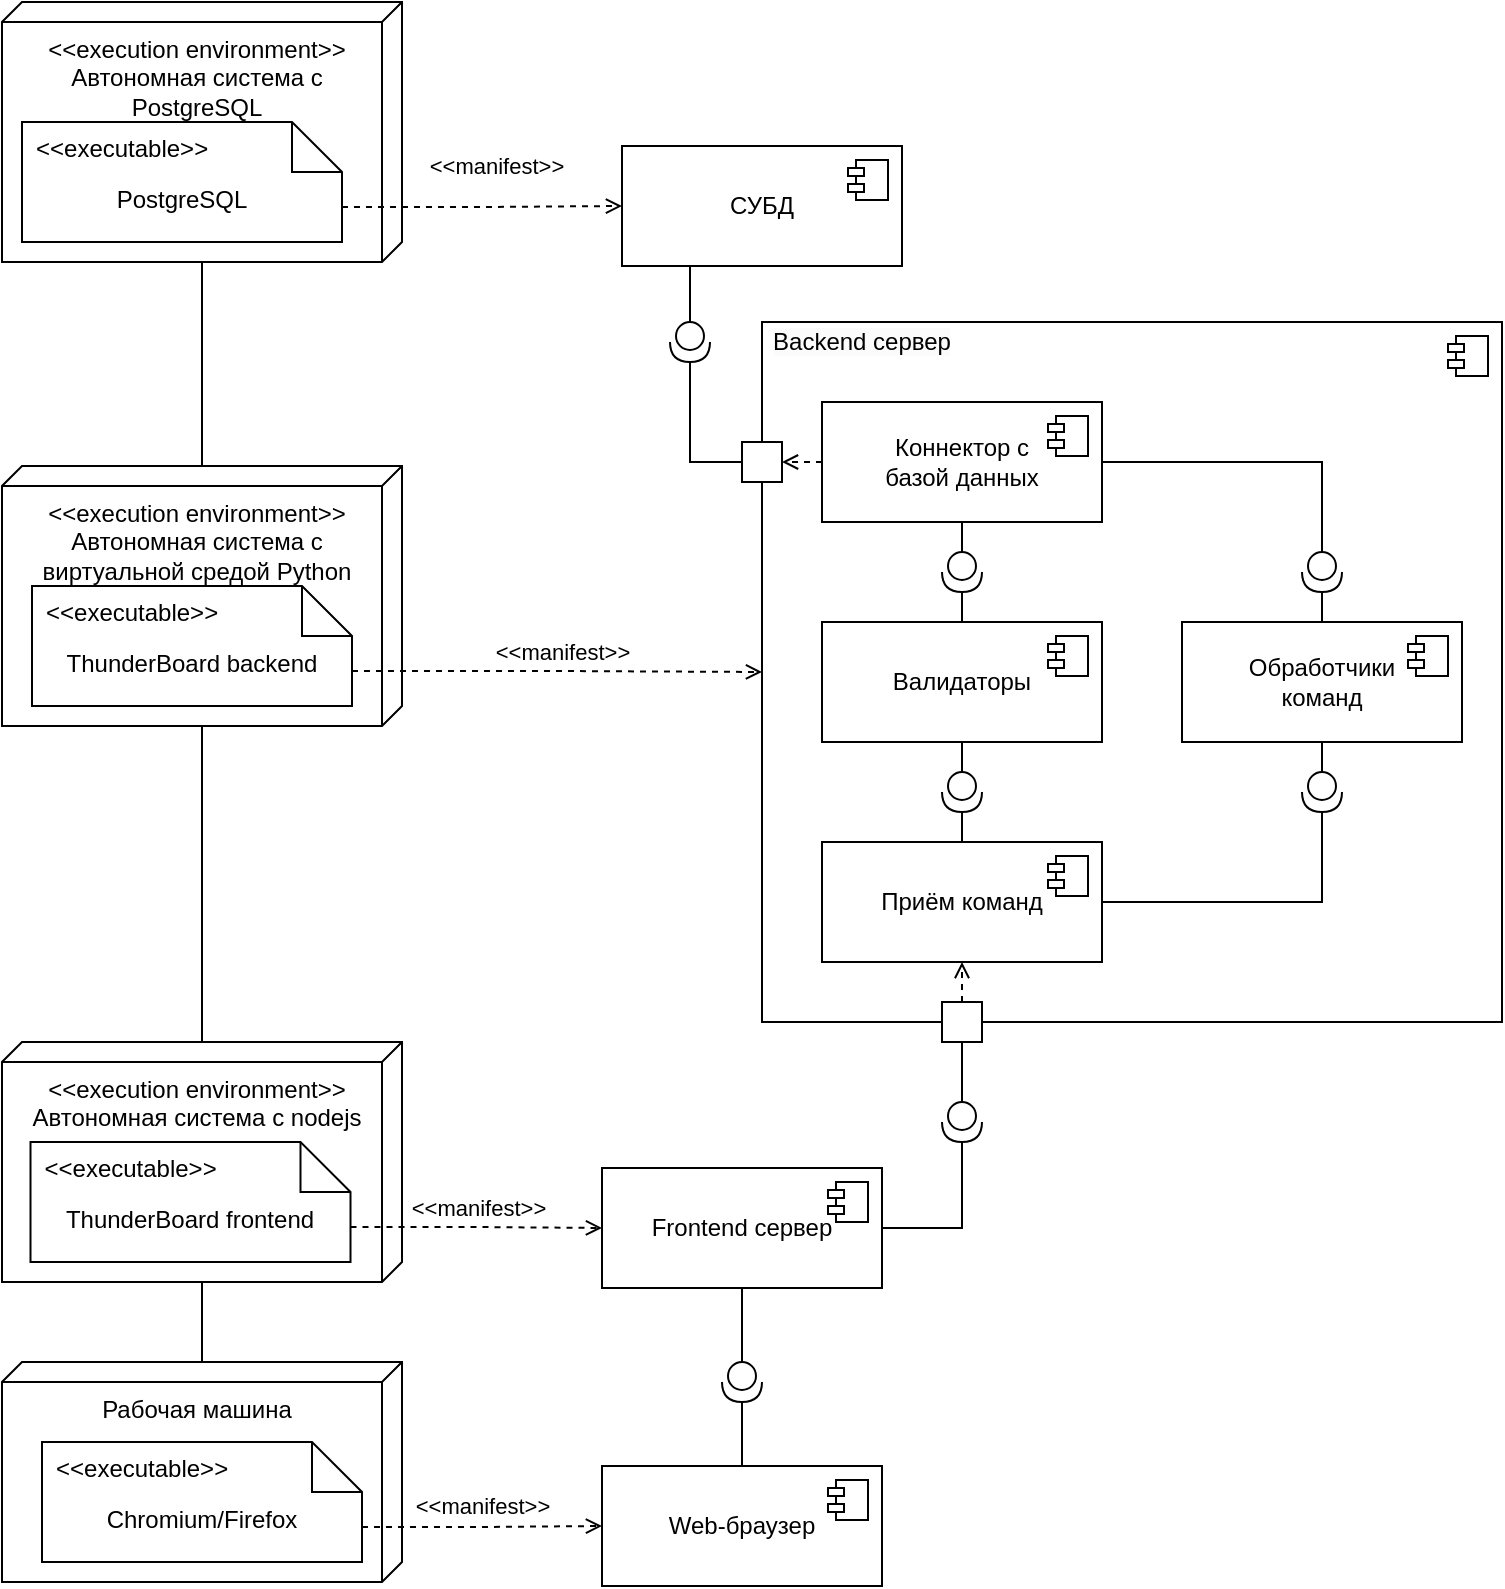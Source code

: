 <mxfile version="24.2.5" type="device">
  <diagram name="Страница — 1" id="t6v79zgoJijmkGYJj7Zp">
    <mxGraphModel dx="1018" dy="686" grid="1" gridSize="10" guides="1" tooltips="1" connect="1" arrows="1" fold="1" page="1" pageScale="1" pageWidth="827" pageHeight="1169" math="0" shadow="0">
      <root>
        <mxCell id="0" />
        <mxCell id="1" parent="0" />
        <mxCell id="60__TGmpD9WFv2zfF9kq-3" value="СУБД" style="html=1;dropTarget=0;whiteSpace=wrap;" parent="1" vertex="1">
          <mxGeometry x="380" y="252" width="140" height="60" as="geometry" />
        </mxCell>
        <mxCell id="60__TGmpD9WFv2zfF9kq-4" value="" style="shape=module;jettyWidth=8;jettyHeight=4;" parent="60__TGmpD9WFv2zfF9kq-3" vertex="1">
          <mxGeometry x="1" width="20" height="20" relative="1" as="geometry">
            <mxPoint x="-27" y="7" as="offset" />
          </mxGeometry>
        </mxCell>
        <mxCell id="60__TGmpD9WFv2zfF9kq-13" value="" style="edgeStyle=orthogonalEdgeStyle;rounded=0;orthogonalLoop=1;jettySize=auto;html=1;endArrow=none;endFill=0;exitDx=130;exitDy=105;exitPerimeter=0;" parent="1" source="sUDc9aqm99V1C9bOq-sW-4" target="60__TGmpD9WFv2zfF9kq-12" edge="1">
          <mxGeometry relative="1" as="geometry">
            <mxPoint x="175" y="440" as="sourcePoint" />
          </mxGeometry>
        </mxCell>
        <mxCell id="60__TGmpD9WFv2zfF9kq-12" value="&amp;lt;&amp;lt;execution environment&amp;gt;&amp;gt;&lt;br&gt;Автономная система с nodejs" style="verticalAlign=top;align=center;shape=cube;size=10;direction=south;html=1;boundedLbl=1;spacingLeft=5;whiteSpace=wrap;" parent="1" vertex="1">
          <mxGeometry x="70" y="700" width="200" height="120" as="geometry" />
        </mxCell>
        <mxCell id="60__TGmpD9WFv2zfF9kq-14" value="ThunderBoard frontend" style="shape=note2;boundedLbl=1;whiteSpace=wrap;html=1;size=25;verticalAlign=top;align=center;" parent="1" vertex="1">
          <mxGeometry x="84.25" y="750" width="160" height="60" as="geometry" />
        </mxCell>
        <mxCell id="60__TGmpD9WFv2zfF9kq-15" value="&lt;&lt;executable&gt;&gt;" style="resizeWidth=1;part=1;strokeColor=none;fillColor=none;align=left;spacingLeft=5;" parent="60__TGmpD9WFv2zfF9kq-14" vertex="1">
          <mxGeometry width="160" height="25" relative="1" as="geometry" />
        </mxCell>
        <mxCell id="60__TGmpD9WFv2zfF9kq-16" value="Frontend сервер" style="html=1;dropTarget=0;whiteSpace=wrap;" parent="1" vertex="1">
          <mxGeometry x="370" y="763" width="140" height="60" as="geometry" />
        </mxCell>
        <mxCell id="60__TGmpD9WFv2zfF9kq-17" value="" style="shape=module;jettyWidth=8;jettyHeight=4;" parent="60__TGmpD9WFv2zfF9kq-16" vertex="1">
          <mxGeometry x="1" width="20" height="20" relative="1" as="geometry">
            <mxPoint x="-27" y="7" as="offset" />
          </mxGeometry>
        </mxCell>
        <mxCell id="60__TGmpD9WFv2zfF9kq-18" value="" style="edgeStyle=orthogonalEdgeStyle;rounded=0;orthogonalLoop=1;jettySize=auto;html=1;dashed=1;endArrow=open;endFill=0;exitX=0;exitY=0;exitDx=160;exitDy=42.5;exitPerimeter=0;entryX=0;entryY=0.5;entryDx=0;entryDy=0;" parent="1" source="60__TGmpD9WFv2zfF9kq-14" target="60__TGmpD9WFv2zfF9kq-16" edge="1">
          <mxGeometry relative="1" as="geometry">
            <mxPoint x="260" y="460" as="sourcePoint" />
            <mxPoint x="380" y="460" as="targetPoint" />
          </mxGeometry>
        </mxCell>
        <mxCell id="60__TGmpD9WFv2zfF9kq-19" value="&amp;lt;&amp;lt;manifest&amp;gt;&amp;gt;" style="edgeLabel;html=1;align=center;verticalAlign=middle;resizable=0;points=[];" parent="60__TGmpD9WFv2zfF9kq-18" vertex="1" connectable="0">
          <mxGeometry x="0.067" relative="1" as="geometry">
            <mxPoint x="-4" y="-10" as="offset" />
          </mxGeometry>
        </mxCell>
        <mxCell id="60__TGmpD9WFv2zfF9kq-20" value="Рабочая машина" style="verticalAlign=top;align=center;shape=cube;size=10;direction=south;html=1;boundedLbl=1;spacingLeft=5;whiteSpace=wrap;" parent="1" vertex="1">
          <mxGeometry x="70" y="860" width="200" height="110" as="geometry" />
        </mxCell>
        <mxCell id="60__TGmpD9WFv2zfF9kq-21" value="Chromium/Firefox" style="shape=note2;boundedLbl=1;whiteSpace=wrap;html=1;size=25;verticalAlign=top;align=center;" parent="1" vertex="1">
          <mxGeometry x="90" y="900" width="160" height="60" as="geometry" />
        </mxCell>
        <mxCell id="60__TGmpD9WFv2zfF9kq-22" value="&lt;&lt;executable&gt;&gt;" style="resizeWidth=1;part=1;strokeColor=none;fillColor=none;align=left;spacingLeft=5;" parent="60__TGmpD9WFv2zfF9kq-21" vertex="1">
          <mxGeometry width="160" height="25" relative="1" as="geometry" />
        </mxCell>
        <mxCell id="sUDc9aqm99V1C9bOq-sW-50" style="edgeStyle=orthogonalEdgeStyle;rounded=0;orthogonalLoop=1;jettySize=auto;html=1;exitX=0.5;exitY=1;exitDx=0;exitDy=0;" edge="1" parent="60__TGmpD9WFv2zfF9kq-21" source="60__TGmpD9WFv2zfF9kq-22" target="60__TGmpD9WFv2zfF9kq-22">
          <mxGeometry relative="1" as="geometry" />
        </mxCell>
        <mxCell id="60__TGmpD9WFv2zfF9kq-23" value="" style="edgeStyle=orthogonalEdgeStyle;rounded=0;orthogonalLoop=1;jettySize=auto;html=1;endArrow=none;endFill=0;exitDx=0;exitDy=95;exitPerimeter=0;entryDx=120;entryDy=105;entryPerimeter=0;" parent="1" source="60__TGmpD9WFv2zfF9kq-20" target="60__TGmpD9WFv2zfF9kq-12" edge="1">
          <mxGeometry relative="1" as="geometry">
            <mxPoint x="175" y="600" as="sourcePoint" />
            <mxPoint x="175" y="640" as="targetPoint" />
          </mxGeometry>
        </mxCell>
        <mxCell id="60__TGmpD9WFv2zfF9kq-24" value="Web-браузер" style="html=1;dropTarget=0;whiteSpace=wrap;" parent="1" vertex="1">
          <mxGeometry x="370" y="912" width="140" height="60" as="geometry" />
        </mxCell>
        <mxCell id="60__TGmpD9WFv2zfF9kq-25" value="" style="shape=module;jettyWidth=8;jettyHeight=4;" parent="60__TGmpD9WFv2zfF9kq-24" vertex="1">
          <mxGeometry x="1" width="20" height="20" relative="1" as="geometry">
            <mxPoint x="-27" y="7" as="offset" />
          </mxGeometry>
        </mxCell>
        <mxCell id="60__TGmpD9WFv2zfF9kq-26" value="" style="edgeStyle=orthogonalEdgeStyle;rounded=0;orthogonalLoop=1;jettySize=auto;html=1;dashed=1;endArrow=open;endFill=0;exitX=0;exitY=0;exitDx=160;exitDy=42.5;exitPerimeter=0;entryX=0;entryY=0.5;entryDx=0;entryDy=0;" parent="1" source="60__TGmpD9WFv2zfF9kq-21" target="60__TGmpD9WFv2zfF9kq-24" edge="1">
          <mxGeometry relative="1" as="geometry">
            <mxPoint x="250" y="810" as="sourcePoint" />
            <mxPoint x="380" y="810" as="targetPoint" />
          </mxGeometry>
        </mxCell>
        <mxCell id="60__TGmpD9WFv2zfF9kq-27" value="&amp;lt;&amp;lt;manifest&amp;gt;&amp;gt;" style="edgeLabel;html=1;align=center;verticalAlign=middle;resizable=0;points=[];" parent="60__TGmpD9WFv2zfF9kq-26" vertex="1" connectable="0">
          <mxGeometry x="0.067" relative="1" as="geometry">
            <mxPoint x="-4" y="-10" as="offset" />
          </mxGeometry>
        </mxCell>
        <mxCell id="Slc5xnB1TH75YUNzWoJV-2" value="" style="edgeStyle=orthogonalEdgeStyle;rounded=0;orthogonalLoop=1;jettySize=auto;html=1;endArrow=none;endFill=0;" parent="1" source="Slc5xnB1TH75YUNzWoJV-1" target="60__TGmpD9WFv2zfF9kq-24" edge="1">
          <mxGeometry relative="1" as="geometry" />
        </mxCell>
        <mxCell id="Slc5xnB1TH75YUNzWoJV-1" value="" style="shape=providedRequiredInterface;html=1;verticalLabelPosition=bottom;sketch=0;direction=south;" parent="1" vertex="1">
          <mxGeometry x="430" y="860" width="20" height="20" as="geometry" />
        </mxCell>
        <mxCell id="Slc5xnB1TH75YUNzWoJV-3" value="" style="edgeStyle=orthogonalEdgeStyle;rounded=0;orthogonalLoop=1;jettySize=auto;html=1;endArrow=none;endFill=0;exitX=0.5;exitY=1;exitDx=0;exitDy=0;entryX=0;entryY=0.5;entryDx=0;entryDy=0;entryPerimeter=0;" parent="1" source="60__TGmpD9WFv2zfF9kq-16" target="Slc5xnB1TH75YUNzWoJV-1" edge="1">
          <mxGeometry relative="1" as="geometry">
            <mxPoint x="450" y="840" as="sourcePoint" />
            <mxPoint x="440" y="810" as="targetPoint" />
          </mxGeometry>
        </mxCell>
        <mxCell id="Slc5xnB1TH75YUNzWoJV-4" value="" style="edgeStyle=orthogonalEdgeStyle;rounded=0;orthogonalLoop=1;jettySize=auto;html=1;endArrow=none;endFill=0;exitX=0.25;exitY=1;exitDx=0;exitDy=0;entryX=0;entryY=0.5;entryDx=0;entryDy=0;entryPerimeter=0;" parent="1" source="60__TGmpD9WFv2zfF9kq-3" target="Slc5xnB1TH75YUNzWoJV-5" edge="1">
          <mxGeometry relative="1" as="geometry">
            <mxPoint x="460" y="643" as="sourcePoint" />
            <mxPoint x="460" y="420" as="targetPoint" />
          </mxGeometry>
        </mxCell>
        <mxCell id="Slc5xnB1TH75YUNzWoJV-5" value="" style="shape=providedRequiredInterface;html=1;verticalLabelPosition=bottom;sketch=0;direction=south;" parent="1" vertex="1">
          <mxGeometry x="404" y="340" width="20" height="20" as="geometry" />
        </mxCell>
        <mxCell id="Slc5xnB1TH75YUNzWoJV-6" value="" style="edgeStyle=orthogonalEdgeStyle;rounded=0;orthogonalLoop=1;jettySize=auto;html=1;endArrow=none;endFill=0;exitX=1;exitY=0.5;exitDx=0;exitDy=0;exitPerimeter=0;entryX=1;entryY=0.5;entryDx=0;entryDy=0;" parent="1" source="sUDc9aqm99V1C9bOq-sW-17" target="60__TGmpD9WFv2zfF9kq-16" edge="1">
          <mxGeometry relative="1" as="geometry">
            <mxPoint x="440" y="610" as="sourcePoint" />
            <mxPoint x="450" y="883" as="targetPoint" />
          </mxGeometry>
        </mxCell>
        <mxCell id="sUDc9aqm99V1C9bOq-sW-1" value="&amp;lt;&amp;lt;execution environment&amp;gt;&amp;gt;&lt;br&gt;Автономная система с PostgreSQL" style="verticalAlign=top;align=center;shape=cube;size=10;direction=south;html=1;boundedLbl=1;spacingLeft=5;whiteSpace=wrap;" vertex="1" parent="1">
          <mxGeometry x="70" y="180" width="200" height="130" as="geometry" />
        </mxCell>
        <mxCell id="sUDc9aqm99V1C9bOq-sW-2" value="PostgreSQL" style="shape=note2;boundedLbl=1;whiteSpace=wrap;html=1;size=25;verticalAlign=top;align=center;" vertex="1" parent="1">
          <mxGeometry x="80" y="240" width="160" height="60" as="geometry" />
        </mxCell>
        <mxCell id="sUDc9aqm99V1C9bOq-sW-3" value="&lt;&lt;executable&gt;&gt;" style="resizeWidth=1;part=1;strokeColor=none;fillColor=none;align=left;spacingLeft=5;" vertex="1" parent="sUDc9aqm99V1C9bOq-sW-2">
          <mxGeometry width="160" height="25" relative="1" as="geometry" />
        </mxCell>
        <mxCell id="60__TGmpD9WFv2zfF9kq-5" value="" style="edgeStyle=orthogonalEdgeStyle;rounded=0;orthogonalLoop=1;jettySize=auto;html=1;dashed=1;endArrow=open;endFill=0;exitX=0;exitY=0;exitDx=160;exitDy=42.5;exitPerimeter=0;" parent="1" source="sUDc9aqm99V1C9bOq-sW-2" target="60__TGmpD9WFv2zfF9kq-3" edge="1">
          <mxGeometry relative="1" as="geometry">
            <mxPoint x="320" y="370" as="sourcePoint" />
          </mxGeometry>
        </mxCell>
        <mxCell id="60__TGmpD9WFv2zfF9kq-6" value="&amp;lt;&amp;lt;manifest&amp;gt;&amp;gt;" style="edgeLabel;html=1;align=center;verticalAlign=middle;resizable=0;points=[];" parent="60__TGmpD9WFv2zfF9kq-5" vertex="1" connectable="0">
          <mxGeometry x="0.067" relative="1" as="geometry">
            <mxPoint x="2" y="-20" as="offset" />
          </mxGeometry>
        </mxCell>
        <mxCell id="sUDc9aqm99V1C9bOq-sW-4" value="&amp;lt;&amp;lt;execution environment&amp;gt;&amp;gt;&lt;br&gt;Автономная система с виртуальной средой Python" style="verticalAlign=top;align=center;shape=cube;size=10;direction=south;html=1;boundedLbl=1;spacingLeft=5;whiteSpace=wrap;" vertex="1" parent="1">
          <mxGeometry x="70" y="412" width="200" height="130" as="geometry" />
        </mxCell>
        <mxCell id="sUDc9aqm99V1C9bOq-sW-5" value="ThunderBoard backend" style="shape=note2;boundedLbl=1;whiteSpace=wrap;html=1;size=25;verticalAlign=top;align=center;" vertex="1" parent="1">
          <mxGeometry x="85" y="472" width="160" height="60" as="geometry" />
        </mxCell>
        <mxCell id="sUDc9aqm99V1C9bOq-sW-6" value="&lt;&lt;executable&gt;&gt;" style="resizeWidth=1;part=1;strokeColor=none;fillColor=none;align=left;spacingLeft=5;" vertex="1" parent="sUDc9aqm99V1C9bOq-sW-5">
          <mxGeometry width="160" height="25" relative="1" as="geometry" />
        </mxCell>
        <mxCell id="sUDc9aqm99V1C9bOq-sW-7" value="" style="html=1;dropTarget=0;whiteSpace=wrap;" vertex="1" parent="1">
          <mxGeometry x="450" y="340" width="370" height="350" as="geometry" />
        </mxCell>
        <mxCell id="sUDc9aqm99V1C9bOq-sW-8" value="" style="shape=module;jettyWidth=8;jettyHeight=4;" vertex="1" parent="sUDc9aqm99V1C9bOq-sW-7">
          <mxGeometry x="1" width="20" height="20" relative="1" as="geometry">
            <mxPoint x="-27" y="7" as="offset" />
          </mxGeometry>
        </mxCell>
        <mxCell id="sUDc9aqm99V1C9bOq-sW-9" value="" style="edgeStyle=orthogonalEdgeStyle;rounded=0;orthogonalLoop=1;jettySize=auto;html=1;dashed=1;endArrow=open;endFill=0;exitX=0;exitY=0;exitDx=160;exitDy=42.5;exitPerimeter=0;entryX=0;entryY=0.5;entryDx=0;entryDy=0;" edge="1" parent="1" source="sUDc9aqm99V1C9bOq-sW-5" target="sUDc9aqm99V1C9bOq-sW-7">
          <mxGeometry relative="1" as="geometry">
            <mxPoint x="305" y="310" as="sourcePoint" />
            <mxPoint x="425" y="310" as="targetPoint" />
          </mxGeometry>
        </mxCell>
        <mxCell id="sUDc9aqm99V1C9bOq-sW-10" value="&amp;lt;&amp;lt;manifest&amp;gt;&amp;gt;" style="edgeLabel;html=1;align=center;verticalAlign=middle;resizable=0;points=[];" vertex="1" connectable="0" parent="sUDc9aqm99V1C9bOq-sW-9">
          <mxGeometry x="0.067" relative="1" as="geometry">
            <mxPoint x="-4" y="-10" as="offset" />
          </mxGeometry>
        </mxCell>
        <mxCell id="sUDc9aqm99V1C9bOq-sW-12" value="" style="edgeStyle=orthogonalEdgeStyle;rounded=0;orthogonalLoop=1;jettySize=auto;html=1;endArrow=none;endFill=0;exitDx=130;exitDy=105;exitPerimeter=0;entryDx=0;entryDy=95;entryPerimeter=0;" edge="1" parent="1" source="sUDc9aqm99V1C9bOq-sW-1" target="sUDc9aqm99V1C9bOq-sW-4">
          <mxGeometry relative="1" as="geometry">
            <mxPoint x="195" y="530" as="sourcePoint" />
            <mxPoint x="195" y="615" as="targetPoint" />
          </mxGeometry>
        </mxCell>
        <mxCell id="sUDc9aqm99V1C9bOq-sW-13" value="&lt;span style=&quot;color: rgb(0, 0, 0); font-family: Helvetica; font-size: 12px; font-style: normal; font-variant-ligatures: normal; font-variant-caps: normal; font-weight: 400; letter-spacing: normal; orphans: 2; text-align: center; text-indent: 0px; text-transform: none; widows: 2; word-spacing: 0px; -webkit-text-stroke-width: 0px; white-space: normal; background-color: rgb(251, 251, 251); text-decoration-thickness: initial; text-decoration-style: initial; text-decoration-color: initial; display: inline !important; float: none;&quot;&gt;Backend сервер&lt;/span&gt;" style="text;html=1;align=center;verticalAlign=middle;whiteSpace=wrap;rounded=0;" vertex="1" parent="1">
          <mxGeometry x="450" y="340" width="100" height="20" as="geometry" />
        </mxCell>
        <mxCell id="sUDc9aqm99V1C9bOq-sW-14" value="Приём команд" style="html=1;dropTarget=0;whiteSpace=wrap;" vertex="1" parent="1">
          <mxGeometry x="480" y="600" width="140" height="60" as="geometry" />
        </mxCell>
        <mxCell id="sUDc9aqm99V1C9bOq-sW-15" value="" style="shape=module;jettyWidth=8;jettyHeight=4;" vertex="1" parent="sUDc9aqm99V1C9bOq-sW-14">
          <mxGeometry x="1" width="20" height="20" relative="1" as="geometry">
            <mxPoint x="-27" y="7" as="offset" />
          </mxGeometry>
        </mxCell>
        <mxCell id="sUDc9aqm99V1C9bOq-sW-16" value="" style="whiteSpace=wrap;html=1;aspect=fixed;" vertex="1" parent="1">
          <mxGeometry x="540" y="680" width="20" height="20" as="geometry" />
        </mxCell>
        <mxCell id="sUDc9aqm99V1C9bOq-sW-17" value="" style="shape=providedRequiredInterface;html=1;verticalLabelPosition=bottom;sketch=0;direction=south;" vertex="1" parent="1">
          <mxGeometry x="540" y="730" width="20" height="20" as="geometry" />
        </mxCell>
        <mxCell id="sUDc9aqm99V1C9bOq-sW-18" value="" style="edgeStyle=orthogonalEdgeStyle;rounded=0;orthogonalLoop=1;jettySize=auto;html=1;endArrow=none;endFill=0;exitX=0.5;exitY=1;exitDx=0;exitDy=0;entryX=0;entryY=0.5;entryDx=0;entryDy=0;entryPerimeter=0;" edge="1" parent="1" source="sUDc9aqm99V1C9bOq-sW-16" target="sUDc9aqm99V1C9bOq-sW-17">
          <mxGeometry relative="1" as="geometry">
            <mxPoint x="370" y="620" as="sourcePoint" />
            <mxPoint x="570" y="710" as="targetPoint" />
          </mxGeometry>
        </mxCell>
        <mxCell id="sUDc9aqm99V1C9bOq-sW-19" value="" style="edgeStyle=orthogonalEdgeStyle;rounded=0;orthogonalLoop=1;jettySize=auto;html=1;dashed=1;endArrow=open;endFill=0;exitX=0.5;exitY=0;exitDx=0;exitDy=0;entryX=0.5;entryY=1;entryDx=0;entryDy=0;" edge="1" parent="1" source="sUDc9aqm99V1C9bOq-sW-16" target="sUDc9aqm99V1C9bOq-sW-14">
          <mxGeometry relative="1" as="geometry">
            <mxPoint x="155" y="525" as="sourcePoint" />
            <mxPoint x="460" y="525" as="targetPoint" />
          </mxGeometry>
        </mxCell>
        <mxCell id="sUDc9aqm99V1C9bOq-sW-21" value="Валидаторы" style="html=1;dropTarget=0;whiteSpace=wrap;" vertex="1" parent="1">
          <mxGeometry x="480" y="490" width="140" height="60" as="geometry" />
        </mxCell>
        <mxCell id="sUDc9aqm99V1C9bOq-sW-22" value="" style="shape=module;jettyWidth=8;jettyHeight=4;" vertex="1" parent="sUDc9aqm99V1C9bOq-sW-21">
          <mxGeometry x="1" width="20" height="20" relative="1" as="geometry">
            <mxPoint x="-27" y="7" as="offset" />
          </mxGeometry>
        </mxCell>
        <mxCell id="sUDc9aqm99V1C9bOq-sW-23" value="Обработчики&lt;div&gt;команд&lt;/div&gt;" style="html=1;dropTarget=0;whiteSpace=wrap;" vertex="1" parent="1">
          <mxGeometry x="660" y="490" width="140" height="60" as="geometry" />
        </mxCell>
        <mxCell id="sUDc9aqm99V1C9bOq-sW-24" value="" style="shape=module;jettyWidth=8;jettyHeight=4;" vertex="1" parent="sUDc9aqm99V1C9bOq-sW-23">
          <mxGeometry x="1" width="20" height="20" relative="1" as="geometry">
            <mxPoint x="-27" y="7" as="offset" />
          </mxGeometry>
        </mxCell>
        <mxCell id="sUDc9aqm99V1C9bOq-sW-25" value="Коннектор с&lt;div&gt;базой данных&lt;/div&gt;" style="html=1;dropTarget=0;whiteSpace=wrap;" vertex="1" parent="1">
          <mxGeometry x="480" y="380" width="140" height="60" as="geometry" />
        </mxCell>
        <mxCell id="sUDc9aqm99V1C9bOq-sW-26" value="" style="shape=module;jettyWidth=8;jettyHeight=4;" vertex="1" parent="sUDc9aqm99V1C9bOq-sW-25">
          <mxGeometry x="1" width="20" height="20" relative="1" as="geometry">
            <mxPoint x="-27" y="7" as="offset" />
          </mxGeometry>
        </mxCell>
        <mxCell id="sUDc9aqm99V1C9bOq-sW-27" value="" style="edgeStyle=orthogonalEdgeStyle;rounded=0;orthogonalLoop=1;jettySize=auto;html=1;endArrow=none;endFill=0;exitX=1;exitY=0.5;exitDx=0;exitDy=0;entryX=0.5;entryY=0;entryDx=0;entryDy=0;exitPerimeter=0;" edge="1" parent="1" source="sUDc9aqm99V1C9bOq-sW-28" target="sUDc9aqm99V1C9bOq-sW-14">
          <mxGeometry relative="1" as="geometry">
            <mxPoint x="360" y="320" as="sourcePoint" />
            <mxPoint x="360" y="450" as="targetPoint" />
          </mxGeometry>
        </mxCell>
        <mxCell id="sUDc9aqm99V1C9bOq-sW-28" value="" style="shape=providedRequiredInterface;html=1;verticalLabelPosition=bottom;sketch=0;direction=south;" vertex="1" parent="1">
          <mxGeometry x="540" y="565" width="20" height="20" as="geometry" />
        </mxCell>
        <mxCell id="sUDc9aqm99V1C9bOq-sW-30" value="" style="edgeStyle=orthogonalEdgeStyle;rounded=0;orthogonalLoop=1;jettySize=auto;html=1;endArrow=none;endFill=0;exitX=0;exitY=0.5;exitDx=0;exitDy=0;entryX=0.5;entryY=1;entryDx=0;entryDy=0;exitPerimeter=0;" edge="1" parent="1" source="sUDc9aqm99V1C9bOq-sW-28" target="sUDc9aqm99V1C9bOq-sW-21">
          <mxGeometry relative="1" as="geometry">
            <mxPoint x="560" y="595" as="sourcePoint" />
            <mxPoint x="560" y="610" as="targetPoint" />
          </mxGeometry>
        </mxCell>
        <mxCell id="sUDc9aqm99V1C9bOq-sW-31" value="" style="edgeStyle=orthogonalEdgeStyle;rounded=0;orthogonalLoop=1;jettySize=auto;html=1;endArrow=none;endFill=0;exitX=1;exitY=0.5;exitDx=0;exitDy=0;entryX=1;entryY=0.5;entryDx=0;entryDy=0;exitPerimeter=0;" edge="1" parent="1" source="sUDc9aqm99V1C9bOq-sW-32" target="sUDc9aqm99V1C9bOq-sW-14">
          <mxGeometry relative="1" as="geometry">
            <mxPoint x="502" y="353" as="sourcePoint" />
            <mxPoint x="692" y="633" as="targetPoint" />
          </mxGeometry>
        </mxCell>
        <mxCell id="sUDc9aqm99V1C9bOq-sW-32" value="" style="shape=providedRequiredInterface;html=1;verticalLabelPosition=bottom;sketch=0;direction=south;" vertex="1" parent="1">
          <mxGeometry x="720" y="565" width="20" height="20" as="geometry" />
        </mxCell>
        <mxCell id="sUDc9aqm99V1C9bOq-sW-33" value="" style="edgeStyle=orthogonalEdgeStyle;rounded=0;orthogonalLoop=1;jettySize=auto;html=1;endArrow=none;endFill=0;exitX=0;exitY=0.5;exitDx=0;exitDy=0;entryX=0.5;entryY=1;entryDx=0;entryDy=0;exitPerimeter=0;" edge="1" parent="1" source="sUDc9aqm99V1C9bOq-sW-32" target="sUDc9aqm99V1C9bOq-sW-23">
          <mxGeometry relative="1" as="geometry">
            <mxPoint x="702" y="628" as="sourcePoint" />
            <mxPoint x="692" y="583" as="targetPoint" />
          </mxGeometry>
        </mxCell>
        <mxCell id="sUDc9aqm99V1C9bOq-sW-41" value="" style="edgeStyle=orthogonalEdgeStyle;rounded=0;orthogonalLoop=1;jettySize=auto;html=1;endArrow=none;endFill=0;exitX=1;exitY=0.5;exitDx=0;exitDy=0;entryX=0.5;entryY=0;entryDx=0;entryDy=0;exitPerimeter=0;" edge="1" parent="1" source="sUDc9aqm99V1C9bOq-sW-42" target="sUDc9aqm99V1C9bOq-sW-21">
          <mxGeometry relative="1" as="geometry">
            <mxPoint x="360" y="210" as="sourcePoint" />
            <mxPoint x="550" y="490" as="targetPoint" />
          </mxGeometry>
        </mxCell>
        <mxCell id="sUDc9aqm99V1C9bOq-sW-42" value="" style="shape=providedRequiredInterface;html=1;verticalLabelPosition=bottom;sketch=0;direction=south;" vertex="1" parent="1">
          <mxGeometry x="540" y="455" width="20" height="20" as="geometry" />
        </mxCell>
        <mxCell id="sUDc9aqm99V1C9bOq-sW-43" value="" style="edgeStyle=orthogonalEdgeStyle;rounded=0;orthogonalLoop=1;jettySize=auto;html=1;endArrow=none;endFill=0;exitX=0;exitY=0.5;exitDx=0;exitDy=0;entryX=0.5;entryY=1;entryDx=0;entryDy=0;exitPerimeter=0;" edge="1" parent="1" source="sUDc9aqm99V1C9bOq-sW-42" target="sUDc9aqm99V1C9bOq-sW-25">
          <mxGeometry relative="1" as="geometry">
            <mxPoint x="560" y="485" as="sourcePoint" />
            <mxPoint x="550" y="440" as="targetPoint" />
          </mxGeometry>
        </mxCell>
        <mxCell id="sUDc9aqm99V1C9bOq-sW-44" value="" style="edgeStyle=orthogonalEdgeStyle;rounded=0;orthogonalLoop=1;jettySize=auto;html=1;endArrow=none;endFill=0;exitX=1;exitY=0.5;exitDx=0;exitDy=0;entryX=0.5;entryY=0;entryDx=0;entryDy=0;exitPerimeter=0;" edge="1" parent="1" source="sUDc9aqm99V1C9bOq-sW-45" target="sUDc9aqm99V1C9bOq-sW-23">
          <mxGeometry relative="1" as="geometry">
            <mxPoint x="540" y="210" as="sourcePoint" />
            <mxPoint x="730" y="490" as="targetPoint" />
          </mxGeometry>
        </mxCell>
        <mxCell id="sUDc9aqm99V1C9bOq-sW-45" value="" style="shape=providedRequiredInterface;html=1;verticalLabelPosition=bottom;sketch=0;direction=south;" vertex="1" parent="1">
          <mxGeometry x="720" y="455" width="20" height="20" as="geometry" />
        </mxCell>
        <mxCell id="sUDc9aqm99V1C9bOq-sW-46" value="" style="edgeStyle=orthogonalEdgeStyle;rounded=0;orthogonalLoop=1;jettySize=auto;html=1;endArrow=none;endFill=0;exitX=0;exitY=0.5;exitDx=0;exitDy=0;entryX=1;entryY=0.5;entryDx=0;entryDy=0;exitPerimeter=0;" edge="1" parent="1" source="sUDc9aqm99V1C9bOq-sW-45" target="sUDc9aqm99V1C9bOq-sW-25">
          <mxGeometry relative="1" as="geometry">
            <mxPoint x="740" y="485" as="sourcePoint" />
            <mxPoint x="730" y="440" as="targetPoint" />
          </mxGeometry>
        </mxCell>
        <mxCell id="sUDc9aqm99V1C9bOq-sW-47" value="" style="whiteSpace=wrap;html=1;aspect=fixed;" vertex="1" parent="1">
          <mxGeometry x="440" y="400" width="20" height="20" as="geometry" />
        </mxCell>
        <mxCell id="sUDc9aqm99V1C9bOq-sW-48" value="" style="edgeStyle=orthogonalEdgeStyle;rounded=0;orthogonalLoop=1;jettySize=auto;html=1;dashed=1;endArrow=open;endFill=0;exitX=0;exitY=0.5;exitDx=0;exitDy=0;entryX=1;entryY=0.5;entryDx=0;entryDy=0;" edge="1" parent="1" source="sUDc9aqm99V1C9bOq-sW-25" target="sUDc9aqm99V1C9bOq-sW-47">
          <mxGeometry relative="1" as="geometry">
            <mxPoint x="560" y="690" as="sourcePoint" />
            <mxPoint x="560" y="670" as="targetPoint" />
          </mxGeometry>
        </mxCell>
        <mxCell id="sUDc9aqm99V1C9bOq-sW-49" value="" style="edgeStyle=orthogonalEdgeStyle;rounded=0;orthogonalLoop=1;jettySize=auto;html=1;endArrow=none;endFill=0;exitX=1;exitY=0.5;exitDx=0;exitDy=0;entryX=0;entryY=0.5;entryDx=0;entryDy=0;exitPerimeter=0;" edge="1" parent="1" source="Slc5xnB1TH75YUNzWoJV-5" target="sUDc9aqm99V1C9bOq-sW-47">
          <mxGeometry relative="1" as="geometry">
            <mxPoint x="460" y="320" as="sourcePoint" />
            <mxPoint x="460" y="350" as="targetPoint" />
          </mxGeometry>
        </mxCell>
      </root>
    </mxGraphModel>
  </diagram>
</mxfile>
